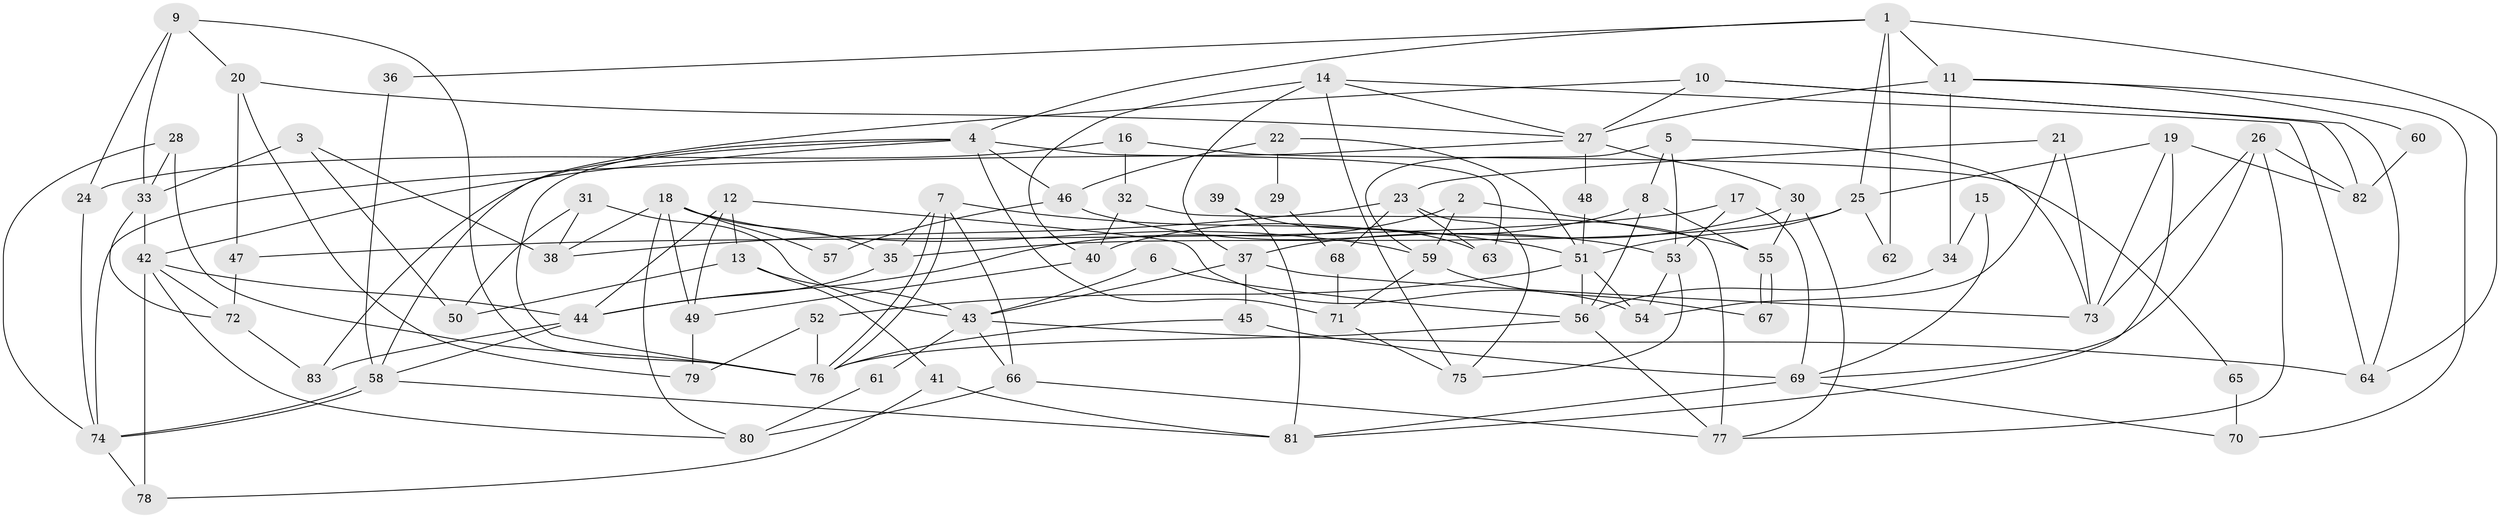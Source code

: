 // coarse degree distribution, {5: 0.14634146341463414, 3: 0.2682926829268293, 2: 0.14634146341463414, 4: 0.14634146341463414, 6: 0.07317073170731707, 7: 0.0975609756097561, 10: 0.04878048780487805, 8: 0.04878048780487805, 9: 0.024390243902439025}
// Generated by graph-tools (version 1.1) at 2025/52/03/04/25 21:52:39]
// undirected, 83 vertices, 166 edges
graph export_dot {
graph [start="1"]
  node [color=gray90,style=filled];
  1;
  2;
  3;
  4;
  5;
  6;
  7;
  8;
  9;
  10;
  11;
  12;
  13;
  14;
  15;
  16;
  17;
  18;
  19;
  20;
  21;
  22;
  23;
  24;
  25;
  26;
  27;
  28;
  29;
  30;
  31;
  32;
  33;
  34;
  35;
  36;
  37;
  38;
  39;
  40;
  41;
  42;
  43;
  44;
  45;
  46;
  47;
  48;
  49;
  50;
  51;
  52;
  53;
  54;
  55;
  56;
  57;
  58;
  59;
  60;
  61;
  62;
  63;
  64;
  65;
  66;
  67;
  68;
  69;
  70;
  71;
  72;
  73;
  74;
  75;
  76;
  77;
  78;
  79;
  80;
  81;
  82;
  83;
  1 -- 25;
  1 -- 4;
  1 -- 11;
  1 -- 36;
  1 -- 62;
  1 -- 64;
  2 -- 59;
  2 -- 44;
  2 -- 55;
  3 -- 50;
  3 -- 33;
  3 -- 38;
  4 -- 76;
  4 -- 83;
  4 -- 42;
  4 -- 46;
  4 -- 63;
  4 -- 71;
  5 -- 53;
  5 -- 73;
  5 -- 8;
  5 -- 59;
  6 -- 43;
  6 -- 56;
  7 -- 66;
  7 -- 76;
  7 -- 76;
  7 -- 35;
  7 -- 51;
  8 -- 55;
  8 -- 40;
  8 -- 56;
  9 -- 33;
  9 -- 76;
  9 -- 20;
  9 -- 24;
  10 -- 58;
  10 -- 82;
  10 -- 27;
  10 -- 64;
  11 -- 27;
  11 -- 34;
  11 -- 60;
  11 -- 70;
  12 -- 49;
  12 -- 44;
  12 -- 13;
  12 -- 54;
  13 -- 43;
  13 -- 41;
  13 -- 50;
  14 -- 40;
  14 -- 64;
  14 -- 27;
  14 -- 37;
  14 -- 75;
  15 -- 34;
  15 -- 69;
  16 -- 24;
  16 -- 32;
  16 -- 65;
  17 -- 69;
  17 -- 47;
  17 -- 53;
  18 -- 35;
  18 -- 59;
  18 -- 38;
  18 -- 49;
  18 -- 57;
  18 -- 80;
  19 -- 25;
  19 -- 73;
  19 -- 81;
  19 -- 82;
  20 -- 27;
  20 -- 47;
  20 -- 79;
  21 -- 54;
  21 -- 73;
  21 -- 23;
  22 -- 51;
  22 -- 46;
  22 -- 29;
  23 -- 38;
  23 -- 63;
  23 -- 68;
  23 -- 75;
  24 -- 74;
  25 -- 51;
  25 -- 35;
  25 -- 62;
  26 -- 77;
  26 -- 69;
  26 -- 73;
  26 -- 82;
  27 -- 30;
  27 -- 48;
  27 -- 74;
  28 -- 76;
  28 -- 74;
  28 -- 33;
  29 -- 68;
  30 -- 55;
  30 -- 37;
  30 -- 77;
  31 -- 43;
  31 -- 38;
  31 -- 50;
  32 -- 77;
  32 -- 40;
  33 -- 42;
  33 -- 72;
  34 -- 56;
  35 -- 44;
  36 -- 58;
  37 -- 43;
  37 -- 45;
  37 -- 73;
  39 -- 81;
  39 -- 63;
  40 -- 49;
  41 -- 78;
  41 -- 81;
  42 -- 80;
  42 -- 44;
  42 -- 72;
  42 -- 78;
  43 -- 64;
  43 -- 61;
  43 -- 66;
  44 -- 58;
  44 -- 83;
  45 -- 76;
  45 -- 69;
  46 -- 53;
  46 -- 57;
  47 -- 72;
  48 -- 51;
  49 -- 79;
  51 -- 54;
  51 -- 52;
  51 -- 56;
  52 -- 76;
  52 -- 79;
  53 -- 75;
  53 -- 54;
  55 -- 67;
  55 -- 67;
  56 -- 76;
  56 -- 77;
  58 -- 74;
  58 -- 74;
  58 -- 81;
  59 -- 71;
  59 -- 67;
  60 -- 82;
  61 -- 80;
  65 -- 70;
  66 -- 77;
  66 -- 80;
  68 -- 71;
  69 -- 81;
  69 -- 70;
  71 -- 75;
  72 -- 83;
  74 -- 78;
}
